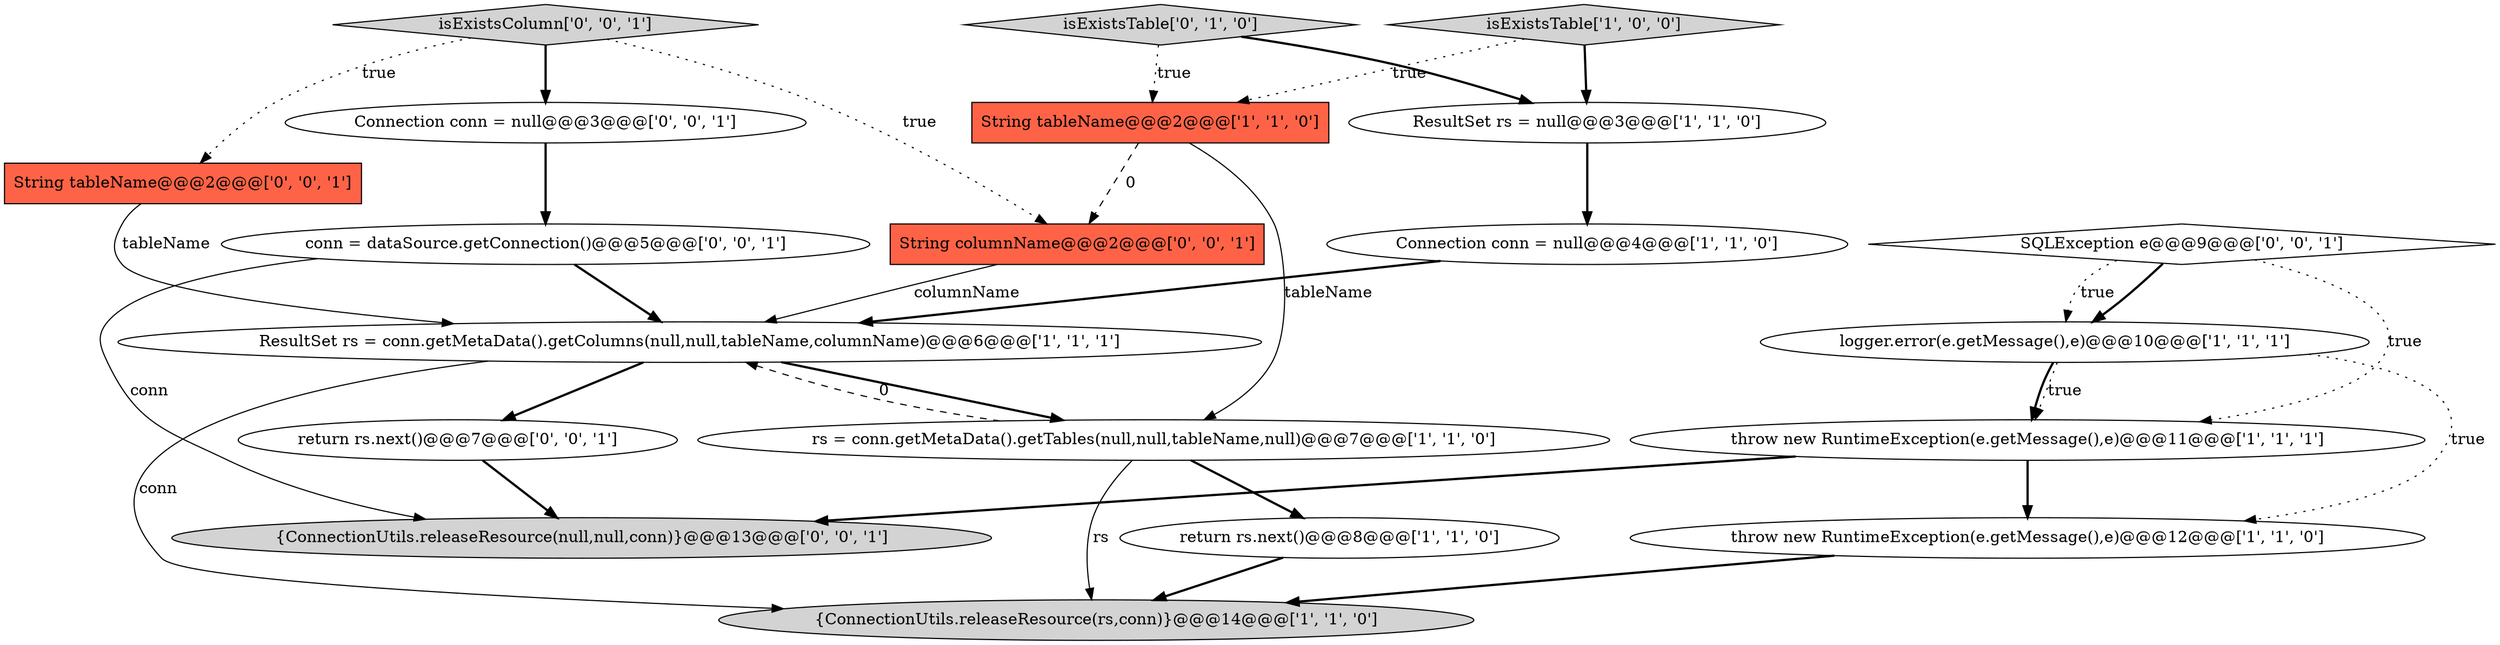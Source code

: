 digraph {
5 [style = filled, label = "Connection conn = null@@@4@@@['1', '1', '0']", fillcolor = white, shape = ellipse image = "AAA0AAABBB1BBB"];
18 [style = filled, label = "return rs.next()@@@7@@@['0', '0', '1']", fillcolor = white, shape = ellipse image = "AAA0AAABBB3BBB"];
0 [style = filled, label = "logger.error(e.getMessage(),e)@@@10@@@['1', '1', '1']", fillcolor = white, shape = ellipse image = "AAA0AAABBB1BBB"];
16 [style = filled, label = "isExistsColumn['0', '0', '1']", fillcolor = lightgray, shape = diamond image = "AAA0AAABBB3BBB"];
3 [style = filled, label = "{ConnectionUtils.releaseResource(rs,conn)}@@@14@@@['1', '1', '0']", fillcolor = lightgray, shape = ellipse image = "AAA0AAABBB1BBB"];
12 [style = filled, label = "SQLException e@@@9@@@['0', '0', '1']", fillcolor = white, shape = diamond image = "AAA0AAABBB3BBB"];
10 [style = filled, label = "ResultSet rs = conn.getMetaData().getColumns(null,null,tableName,columnName)@@@6@@@['1', '1', '1']", fillcolor = white, shape = ellipse image = "AAA0AAABBB1BBB"];
13 [style = filled, label = "conn = dataSource.getConnection()@@@5@@@['0', '0', '1']", fillcolor = white, shape = ellipse image = "AAA0AAABBB3BBB"];
15 [style = filled, label = "String tableName@@@2@@@['0', '0', '1']", fillcolor = tomato, shape = box image = "AAA0AAABBB3BBB"];
17 [style = filled, label = "Connection conn = null@@@3@@@['0', '0', '1']", fillcolor = white, shape = ellipse image = "AAA0AAABBB3BBB"];
6 [style = filled, label = "String tableName@@@2@@@['1', '1', '0']", fillcolor = tomato, shape = box image = "AAA0AAABBB1BBB"];
19 [style = filled, label = "String columnName@@@2@@@['0', '0', '1']", fillcolor = tomato, shape = box image = "AAA0AAABBB3BBB"];
11 [style = filled, label = "isExistsTable['0', '1', '0']", fillcolor = lightgray, shape = diamond image = "AAA0AAABBB2BBB"];
8 [style = filled, label = "rs = conn.getMetaData().getTables(null,null,tableName,null)@@@7@@@['1', '1', '0']", fillcolor = white, shape = ellipse image = "AAA0AAABBB1BBB"];
4 [style = filled, label = "ResultSet rs = null@@@3@@@['1', '1', '0']", fillcolor = white, shape = ellipse image = "AAA0AAABBB1BBB"];
14 [style = filled, label = "{ConnectionUtils.releaseResource(null,null,conn)}@@@13@@@['0', '0', '1']", fillcolor = lightgray, shape = ellipse image = "AAA0AAABBB3BBB"];
2 [style = filled, label = "throw new RuntimeException(e.getMessage(),e)@@@11@@@['1', '1', '1']", fillcolor = white, shape = ellipse image = "AAA0AAABBB1BBB"];
1 [style = filled, label = "return rs.next()@@@8@@@['1', '1', '0']", fillcolor = white, shape = ellipse image = "AAA0AAABBB1BBB"];
9 [style = filled, label = "throw new RuntimeException(e.getMessage(),e)@@@12@@@['1', '1', '0']", fillcolor = white, shape = ellipse image = "AAA0AAABBB1BBB"];
7 [style = filled, label = "isExistsTable['1', '0', '0']", fillcolor = lightgray, shape = diamond image = "AAA0AAABBB1BBB"];
0->2 [style = dotted, label="true"];
12->0 [style = bold, label=""];
11->4 [style = bold, label=""];
4->5 [style = bold, label=""];
12->0 [style = dotted, label="true"];
9->3 [style = bold, label=""];
10->8 [style = bold, label=""];
6->8 [style = solid, label="tableName"];
5->10 [style = bold, label=""];
12->2 [style = dotted, label="true"];
16->15 [style = dotted, label="true"];
10->18 [style = bold, label=""];
8->1 [style = bold, label=""];
13->14 [style = solid, label="conn"];
2->9 [style = bold, label=""];
10->3 [style = solid, label="conn"];
1->3 [style = bold, label=""];
16->19 [style = dotted, label="true"];
0->9 [style = dotted, label="true"];
7->4 [style = bold, label=""];
17->13 [style = bold, label=""];
11->6 [style = dotted, label="true"];
8->3 [style = solid, label="rs"];
2->14 [style = bold, label=""];
15->10 [style = solid, label="tableName"];
16->17 [style = bold, label=""];
8->10 [style = dashed, label="0"];
6->19 [style = dashed, label="0"];
0->2 [style = bold, label=""];
13->10 [style = bold, label=""];
18->14 [style = bold, label=""];
19->10 [style = solid, label="columnName"];
7->6 [style = dotted, label="true"];
}
